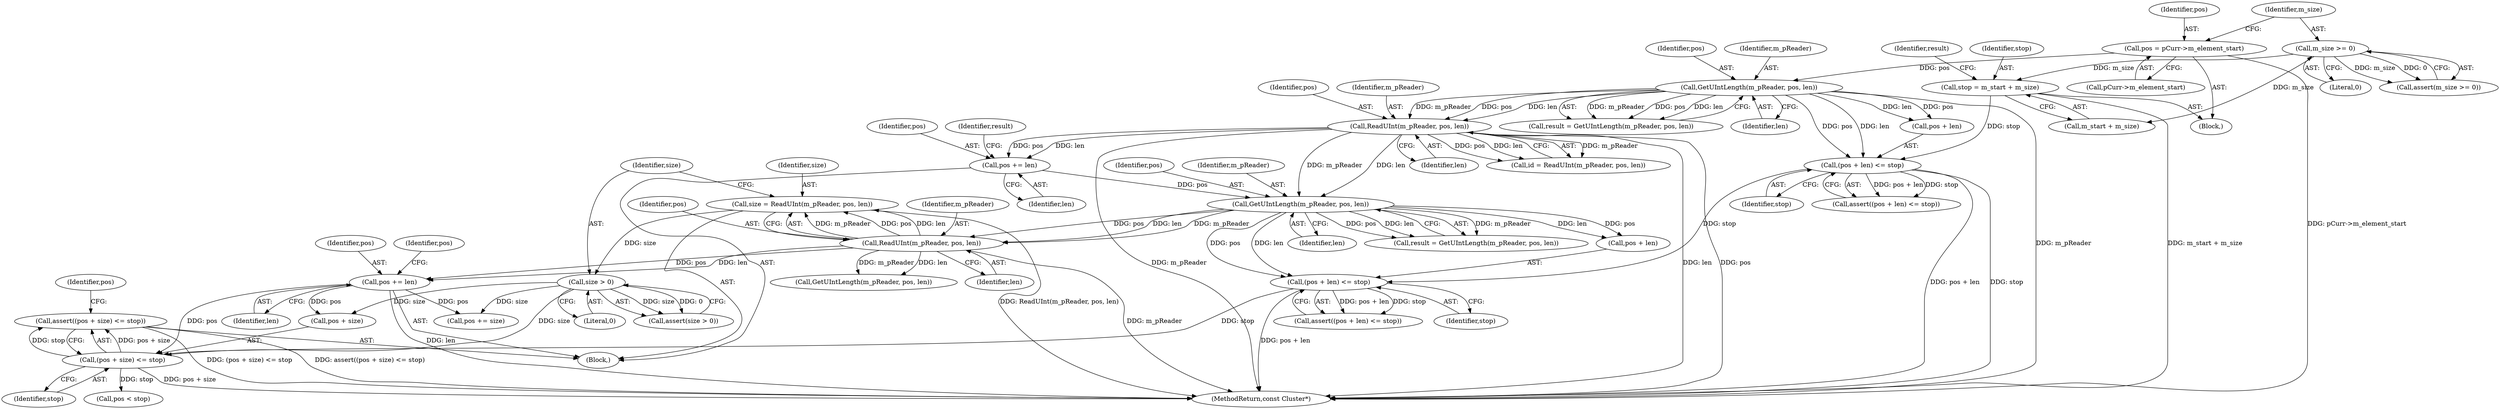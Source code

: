 digraph "1_Android_04839626ed859623901ebd3a5fd483982186b59d_109@API" {
"1000287" [label="(Call,assert((pos + size) <= stop))"];
"1000288" [label="(Call,(pos + size) <= stop)"];
"1000284" [label="(Call,pos += len)"];
"1000276" [label="(Call,ReadUInt(m_pReader, pos, len))"];
"1000259" [label="(Call,GetUIntLength(m_pReader, pos, len))"];
"1000240" [label="(Call,ReadUInt(m_pReader, pos, len))"];
"1000217" [label="(Call,GetUIntLength(m_pReader, pos, len))"];
"1000197" [label="(Call,pos = pCurr->m_element_start)"];
"1000254" [label="(Call,pos += len)"];
"1000281" [label="(Call,size > 0)"];
"1000274" [label="(Call,size = ReadUInt(m_pReader, pos, len))"];
"1000268" [label="(Call,(pos + len) <= stop)"];
"1000226" [label="(Call,(pos + len) <= stop)"];
"1000207" [label="(Call,stop = m_start + m_size)"];
"1000203" [label="(Call,m_size >= 0)"];
"1000288" [label="(Call,(pos + size) <= stop)"];
"1000281" [label="(Call,size > 0)"];
"1000283" [label="(Literal,0)"];
"1000278" [label="(Identifier,pos)"];
"1000242" [label="(Identifier,pos)"];
"1000259" [label="(Call,GetUIntLength(m_pReader, pos, len))"];
"1000205" [label="(Literal,0)"];
"1000226" [label="(Call,(pos + len) <= stop)"];
"1000227" [label="(Call,pos + len)"];
"1000286" [label="(Identifier,len)"];
"1000198" [label="(Identifier,pos)"];
"1000241" [label="(Identifier,m_pReader)"];
"1000256" [label="(Identifier,len)"];
"1000262" [label="(Identifier,len)"];
"1000280" [label="(Call,assert(size > 0))"];
"1000255" [label="(Identifier,pos)"];
"1000257" [label="(Call,result = GetUIntLength(m_pReader, pos, len))"];
"1000243" [label="(Identifier,len)"];
"1000290" [label="(Identifier,pos)"];
"1000254" [label="(Call,pos += len)"];
"1000258" [label="(Identifier,result)"];
"1000240" [label="(Call,ReadUInt(m_pReader, pos, len))"];
"1000127" [label="(Block,)"];
"1000538" [label="(MethodReturn,const Cluster*)"];
"1000269" [label="(Call,pos + len)"];
"1000215" [label="(Call,result = GetUIntLength(m_pReader, pos, len))"];
"1000287" [label="(Call,assert((pos + size) <= stop))"];
"1000219" [label="(Identifier,pos)"];
"1000272" [label="(Identifier,stop)"];
"1000282" [label="(Identifier,size)"];
"1000289" [label="(Call,pos + size)"];
"1000217" [label="(Call,GetUIntLength(m_pReader, pos, len))"];
"1000276" [label="(Call,ReadUInt(m_pReader, pos, len))"];
"1000207" [label="(Call,stop = m_start + m_size)"];
"1000261" [label="(Identifier,pos)"];
"1000220" [label="(Identifier,len)"];
"1000202" [label="(Call,assert(m_size >= 0))"];
"1000238" [label="(Call,id = ReadUInt(m_pReader, pos, len))"];
"1000285" [label="(Identifier,pos)"];
"1000209" [label="(Call,m_start + m_size)"];
"1000260" [label="(Identifier,m_pReader)"];
"1000218" [label="(Identifier,m_pReader)"];
"1000197" [label="(Call,pos = pCurr->m_element_start)"];
"1000301" [label="(Call,pos < stop)"];
"1000292" [label="(Identifier,stop)"];
"1000199" [label="(Call,pCurr->m_element_start)"];
"1000212" [label="(Block,)"];
"1000284" [label="(Call,pos += len)"];
"1000293" [label="(Call,pos += size)"];
"1000294" [label="(Identifier,pos)"];
"1000208" [label="(Identifier,stop)"];
"1000268" [label="(Call,(pos + len) <= stop)"];
"1000275" [label="(Identifier,size)"];
"1000267" [label="(Call,assert((pos + len) <= stop))"];
"1000274" [label="(Call,size = ReadUInt(m_pReader, pos, len))"];
"1000277" [label="(Identifier,m_pReader)"];
"1000203" [label="(Call,m_size >= 0)"];
"1000309" [label="(Call,GetUIntLength(m_pReader, pos, len))"];
"1000216" [label="(Identifier,result)"];
"1000225" [label="(Call,assert((pos + len) <= stop))"];
"1000230" [label="(Identifier,stop)"];
"1000204" [label="(Identifier,m_size)"];
"1000279" [label="(Identifier,len)"];
"1000287" -> "1000212"  [label="AST: "];
"1000287" -> "1000288"  [label="CFG: "];
"1000288" -> "1000287"  [label="AST: "];
"1000294" -> "1000287"  [label="CFG: "];
"1000287" -> "1000538"  [label="DDG: assert((pos + size) <= stop)"];
"1000287" -> "1000538"  [label="DDG: (pos + size) <= stop"];
"1000288" -> "1000287"  [label="DDG: pos + size"];
"1000288" -> "1000287"  [label="DDG: stop"];
"1000288" -> "1000292"  [label="CFG: "];
"1000289" -> "1000288"  [label="AST: "];
"1000292" -> "1000288"  [label="AST: "];
"1000288" -> "1000538"  [label="DDG: pos + size"];
"1000284" -> "1000288"  [label="DDG: pos"];
"1000281" -> "1000288"  [label="DDG: size"];
"1000268" -> "1000288"  [label="DDG: stop"];
"1000288" -> "1000301"  [label="DDG: stop"];
"1000284" -> "1000212"  [label="AST: "];
"1000284" -> "1000286"  [label="CFG: "];
"1000285" -> "1000284"  [label="AST: "];
"1000286" -> "1000284"  [label="AST: "];
"1000290" -> "1000284"  [label="CFG: "];
"1000284" -> "1000538"  [label="DDG: len"];
"1000276" -> "1000284"  [label="DDG: len"];
"1000276" -> "1000284"  [label="DDG: pos"];
"1000284" -> "1000289"  [label="DDG: pos"];
"1000284" -> "1000293"  [label="DDG: pos"];
"1000276" -> "1000274"  [label="AST: "];
"1000276" -> "1000279"  [label="CFG: "];
"1000277" -> "1000276"  [label="AST: "];
"1000278" -> "1000276"  [label="AST: "];
"1000279" -> "1000276"  [label="AST: "];
"1000274" -> "1000276"  [label="CFG: "];
"1000276" -> "1000538"  [label="DDG: m_pReader"];
"1000276" -> "1000274"  [label="DDG: m_pReader"];
"1000276" -> "1000274"  [label="DDG: pos"];
"1000276" -> "1000274"  [label="DDG: len"];
"1000259" -> "1000276"  [label="DDG: m_pReader"];
"1000259" -> "1000276"  [label="DDG: pos"];
"1000259" -> "1000276"  [label="DDG: len"];
"1000276" -> "1000309"  [label="DDG: m_pReader"];
"1000276" -> "1000309"  [label="DDG: len"];
"1000259" -> "1000257"  [label="AST: "];
"1000259" -> "1000262"  [label="CFG: "];
"1000260" -> "1000259"  [label="AST: "];
"1000261" -> "1000259"  [label="AST: "];
"1000262" -> "1000259"  [label="AST: "];
"1000257" -> "1000259"  [label="CFG: "];
"1000259" -> "1000257"  [label="DDG: m_pReader"];
"1000259" -> "1000257"  [label="DDG: pos"];
"1000259" -> "1000257"  [label="DDG: len"];
"1000240" -> "1000259"  [label="DDG: m_pReader"];
"1000240" -> "1000259"  [label="DDG: len"];
"1000254" -> "1000259"  [label="DDG: pos"];
"1000259" -> "1000268"  [label="DDG: pos"];
"1000259" -> "1000268"  [label="DDG: len"];
"1000259" -> "1000269"  [label="DDG: pos"];
"1000259" -> "1000269"  [label="DDG: len"];
"1000240" -> "1000238"  [label="AST: "];
"1000240" -> "1000243"  [label="CFG: "];
"1000241" -> "1000240"  [label="AST: "];
"1000242" -> "1000240"  [label="AST: "];
"1000243" -> "1000240"  [label="AST: "];
"1000238" -> "1000240"  [label="CFG: "];
"1000240" -> "1000538"  [label="DDG: pos"];
"1000240" -> "1000538"  [label="DDG: m_pReader"];
"1000240" -> "1000538"  [label="DDG: len"];
"1000240" -> "1000238"  [label="DDG: m_pReader"];
"1000240" -> "1000238"  [label="DDG: pos"];
"1000240" -> "1000238"  [label="DDG: len"];
"1000217" -> "1000240"  [label="DDG: m_pReader"];
"1000217" -> "1000240"  [label="DDG: pos"];
"1000217" -> "1000240"  [label="DDG: len"];
"1000240" -> "1000254"  [label="DDG: len"];
"1000240" -> "1000254"  [label="DDG: pos"];
"1000217" -> "1000215"  [label="AST: "];
"1000217" -> "1000220"  [label="CFG: "];
"1000218" -> "1000217"  [label="AST: "];
"1000219" -> "1000217"  [label="AST: "];
"1000220" -> "1000217"  [label="AST: "];
"1000215" -> "1000217"  [label="CFG: "];
"1000217" -> "1000538"  [label="DDG: m_pReader"];
"1000217" -> "1000215"  [label="DDG: m_pReader"];
"1000217" -> "1000215"  [label="DDG: pos"];
"1000217" -> "1000215"  [label="DDG: len"];
"1000197" -> "1000217"  [label="DDG: pos"];
"1000217" -> "1000226"  [label="DDG: pos"];
"1000217" -> "1000226"  [label="DDG: len"];
"1000217" -> "1000227"  [label="DDG: pos"];
"1000217" -> "1000227"  [label="DDG: len"];
"1000197" -> "1000127"  [label="AST: "];
"1000197" -> "1000199"  [label="CFG: "];
"1000198" -> "1000197"  [label="AST: "];
"1000199" -> "1000197"  [label="AST: "];
"1000204" -> "1000197"  [label="CFG: "];
"1000197" -> "1000538"  [label="DDG: pCurr->m_element_start"];
"1000254" -> "1000212"  [label="AST: "];
"1000254" -> "1000256"  [label="CFG: "];
"1000255" -> "1000254"  [label="AST: "];
"1000256" -> "1000254"  [label="AST: "];
"1000258" -> "1000254"  [label="CFG: "];
"1000281" -> "1000280"  [label="AST: "];
"1000281" -> "1000283"  [label="CFG: "];
"1000282" -> "1000281"  [label="AST: "];
"1000283" -> "1000281"  [label="AST: "];
"1000280" -> "1000281"  [label="CFG: "];
"1000281" -> "1000280"  [label="DDG: size"];
"1000281" -> "1000280"  [label="DDG: 0"];
"1000274" -> "1000281"  [label="DDG: size"];
"1000281" -> "1000289"  [label="DDG: size"];
"1000281" -> "1000293"  [label="DDG: size"];
"1000274" -> "1000212"  [label="AST: "];
"1000275" -> "1000274"  [label="AST: "];
"1000282" -> "1000274"  [label="CFG: "];
"1000274" -> "1000538"  [label="DDG: ReadUInt(m_pReader, pos, len)"];
"1000268" -> "1000267"  [label="AST: "];
"1000268" -> "1000272"  [label="CFG: "];
"1000269" -> "1000268"  [label="AST: "];
"1000272" -> "1000268"  [label="AST: "];
"1000267" -> "1000268"  [label="CFG: "];
"1000268" -> "1000538"  [label="DDG: pos + len"];
"1000268" -> "1000267"  [label="DDG: pos + len"];
"1000268" -> "1000267"  [label="DDG: stop"];
"1000226" -> "1000268"  [label="DDG: stop"];
"1000226" -> "1000225"  [label="AST: "];
"1000226" -> "1000230"  [label="CFG: "];
"1000227" -> "1000226"  [label="AST: "];
"1000230" -> "1000226"  [label="AST: "];
"1000225" -> "1000226"  [label="CFG: "];
"1000226" -> "1000538"  [label="DDG: pos + len"];
"1000226" -> "1000538"  [label="DDG: stop"];
"1000226" -> "1000225"  [label="DDG: pos + len"];
"1000226" -> "1000225"  [label="DDG: stop"];
"1000207" -> "1000226"  [label="DDG: stop"];
"1000207" -> "1000127"  [label="AST: "];
"1000207" -> "1000209"  [label="CFG: "];
"1000208" -> "1000207"  [label="AST: "];
"1000209" -> "1000207"  [label="AST: "];
"1000216" -> "1000207"  [label="CFG: "];
"1000207" -> "1000538"  [label="DDG: m_start + m_size"];
"1000203" -> "1000207"  [label="DDG: m_size"];
"1000203" -> "1000202"  [label="AST: "];
"1000203" -> "1000205"  [label="CFG: "];
"1000204" -> "1000203"  [label="AST: "];
"1000205" -> "1000203"  [label="AST: "];
"1000202" -> "1000203"  [label="CFG: "];
"1000203" -> "1000202"  [label="DDG: m_size"];
"1000203" -> "1000202"  [label="DDG: 0"];
"1000203" -> "1000209"  [label="DDG: m_size"];
}

